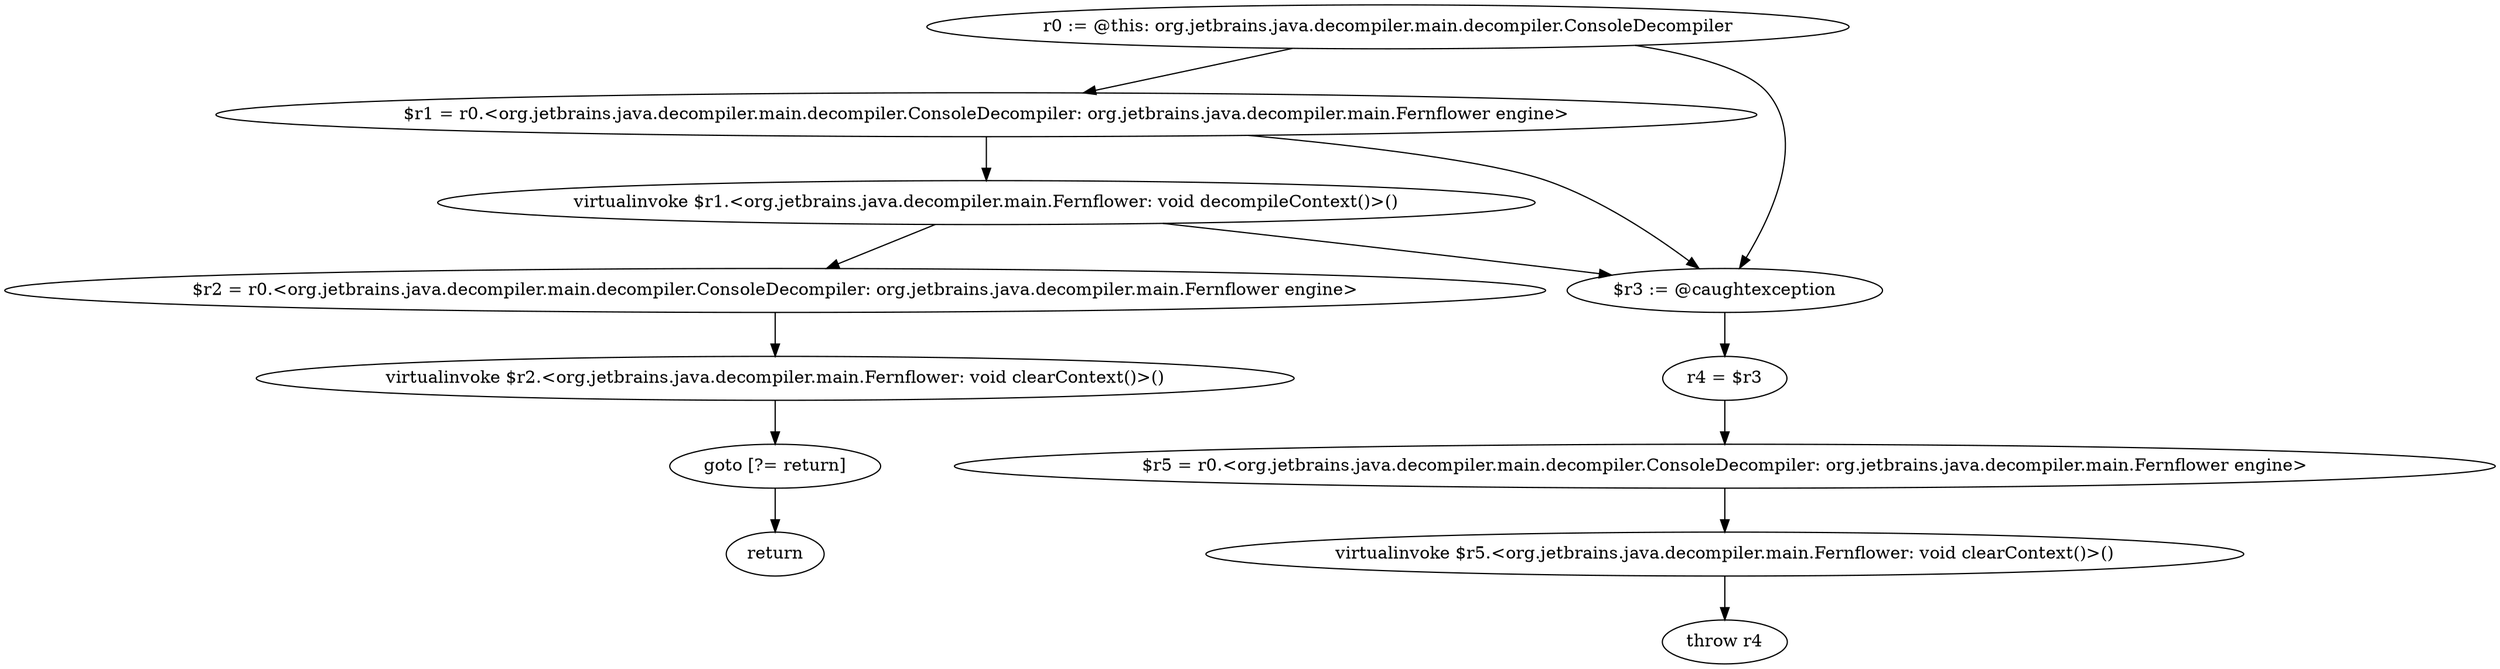 digraph "unitGraph" {
    "r0 := @this: org.jetbrains.java.decompiler.main.decompiler.ConsoleDecompiler"
    "$r1 = r0.<org.jetbrains.java.decompiler.main.decompiler.ConsoleDecompiler: org.jetbrains.java.decompiler.main.Fernflower engine>"
    "virtualinvoke $r1.<org.jetbrains.java.decompiler.main.Fernflower: void decompileContext()>()"
    "$r2 = r0.<org.jetbrains.java.decompiler.main.decompiler.ConsoleDecompiler: org.jetbrains.java.decompiler.main.Fernflower engine>"
    "virtualinvoke $r2.<org.jetbrains.java.decompiler.main.Fernflower: void clearContext()>()"
    "goto [?= return]"
    "$r3 := @caughtexception"
    "r4 = $r3"
    "$r5 = r0.<org.jetbrains.java.decompiler.main.decompiler.ConsoleDecompiler: org.jetbrains.java.decompiler.main.Fernflower engine>"
    "virtualinvoke $r5.<org.jetbrains.java.decompiler.main.Fernflower: void clearContext()>()"
    "throw r4"
    "return"
    "r0 := @this: org.jetbrains.java.decompiler.main.decompiler.ConsoleDecompiler"->"$r1 = r0.<org.jetbrains.java.decompiler.main.decompiler.ConsoleDecompiler: org.jetbrains.java.decompiler.main.Fernflower engine>";
    "r0 := @this: org.jetbrains.java.decompiler.main.decompiler.ConsoleDecompiler"->"$r3 := @caughtexception";
    "$r1 = r0.<org.jetbrains.java.decompiler.main.decompiler.ConsoleDecompiler: org.jetbrains.java.decompiler.main.Fernflower engine>"->"virtualinvoke $r1.<org.jetbrains.java.decompiler.main.Fernflower: void decompileContext()>()";
    "$r1 = r0.<org.jetbrains.java.decompiler.main.decompiler.ConsoleDecompiler: org.jetbrains.java.decompiler.main.Fernflower engine>"->"$r3 := @caughtexception";
    "virtualinvoke $r1.<org.jetbrains.java.decompiler.main.Fernflower: void decompileContext()>()"->"$r2 = r0.<org.jetbrains.java.decompiler.main.decompiler.ConsoleDecompiler: org.jetbrains.java.decompiler.main.Fernflower engine>";
    "virtualinvoke $r1.<org.jetbrains.java.decompiler.main.Fernflower: void decompileContext()>()"->"$r3 := @caughtexception";
    "$r2 = r0.<org.jetbrains.java.decompiler.main.decompiler.ConsoleDecompiler: org.jetbrains.java.decompiler.main.Fernflower engine>"->"virtualinvoke $r2.<org.jetbrains.java.decompiler.main.Fernflower: void clearContext()>()";
    "virtualinvoke $r2.<org.jetbrains.java.decompiler.main.Fernflower: void clearContext()>()"->"goto [?= return]";
    "goto [?= return]"->"return";
    "$r3 := @caughtexception"->"r4 = $r3";
    "r4 = $r3"->"$r5 = r0.<org.jetbrains.java.decompiler.main.decompiler.ConsoleDecompiler: org.jetbrains.java.decompiler.main.Fernflower engine>";
    "$r5 = r0.<org.jetbrains.java.decompiler.main.decompiler.ConsoleDecompiler: org.jetbrains.java.decompiler.main.Fernflower engine>"->"virtualinvoke $r5.<org.jetbrains.java.decompiler.main.Fernflower: void clearContext()>()";
    "virtualinvoke $r5.<org.jetbrains.java.decompiler.main.Fernflower: void clearContext()>()"->"throw r4";
}
